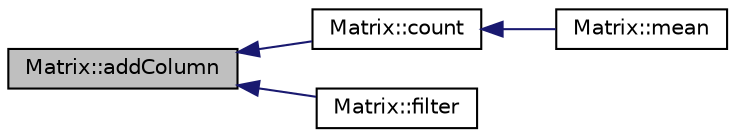 digraph "Matrix::addColumn"
{
  bgcolor="transparent";
  edge [fontname="Helvetica",fontsize="10",labelfontname="Helvetica",labelfontsize="10"];
  node [fontname="Helvetica",fontsize="10",shape=record];
  rankdir="LR";
  Node11 [label="Matrix::addColumn",height=0.2,width=0.4,color="black", fillcolor="grey75", style="filled", fontcolor="black"];
  Node11 -> Node12 [dir="back",color="midnightblue",fontsize="10",style="solid",fontname="Helvetica"];
  Node12 [label="Matrix::count",height=0.2,width=0.4,color="black",URL="$classMatrix.html#a405b443e7b0a3be4f36d7d61b7b94798",tooltip="Counts occurrences of elements in a matrix. "];
  Node12 -> Node13 [dir="back",color="midnightblue",fontsize="10",style="solid",fontname="Helvetica"];
  Node13 [label="Matrix::mean",height=0.2,width=0.4,color="black",URL="$classMatrix.html#acaed37ff28cc308913f2b26fd5a48940",tooltip="Calculates means of a matrix, grouped by classes. "];
  Node11 -> Node14 [dir="back",color="midnightblue",fontsize="10",style="solid",fontname="Helvetica"];
  Node14 [label="Matrix::filter",height=0.2,width=0.4,color="black",URL="$classMatrix.html#ab734c3f274f16439a0075b09722768b0",tooltip="Selects a subset of either columns or rows of the matrix. "];
}
